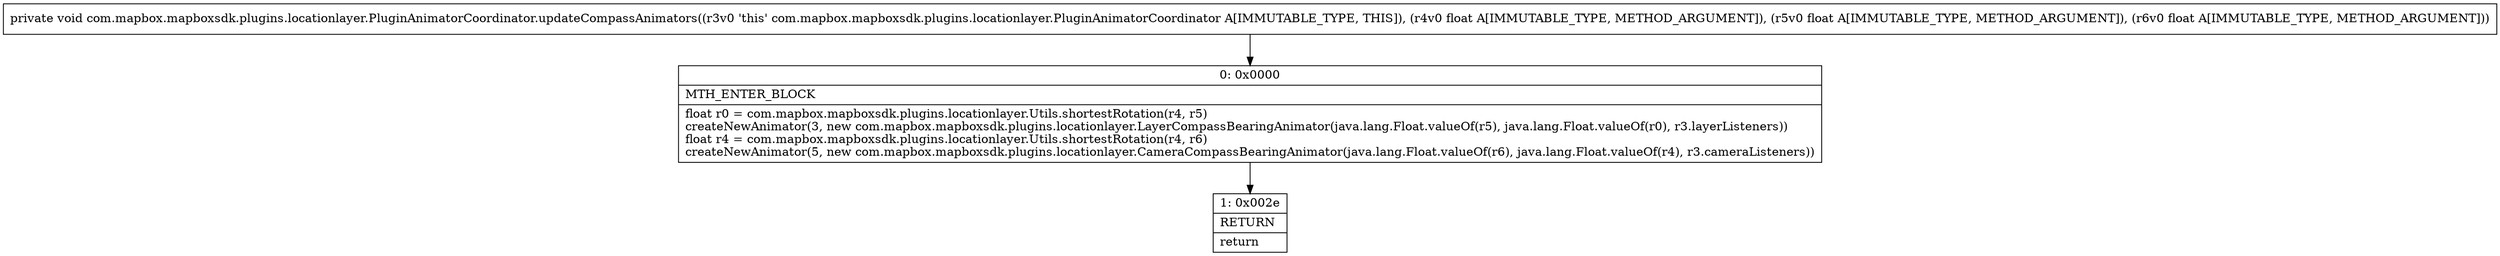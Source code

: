 digraph "CFG forcom.mapbox.mapboxsdk.plugins.locationlayer.PluginAnimatorCoordinator.updateCompassAnimators(FFF)V" {
Node_0 [shape=record,label="{0\:\ 0x0000|MTH_ENTER_BLOCK\l|float r0 = com.mapbox.mapboxsdk.plugins.locationlayer.Utils.shortestRotation(r4, r5)\lcreateNewAnimator(3, new com.mapbox.mapboxsdk.plugins.locationlayer.LayerCompassBearingAnimator(java.lang.Float.valueOf(r5), java.lang.Float.valueOf(r0), r3.layerListeners))\lfloat r4 = com.mapbox.mapboxsdk.plugins.locationlayer.Utils.shortestRotation(r4, r6)\lcreateNewAnimator(5, new com.mapbox.mapboxsdk.plugins.locationlayer.CameraCompassBearingAnimator(java.lang.Float.valueOf(r6), java.lang.Float.valueOf(r4), r3.cameraListeners))\l}"];
Node_1 [shape=record,label="{1\:\ 0x002e|RETURN\l|return\l}"];
MethodNode[shape=record,label="{private void com.mapbox.mapboxsdk.plugins.locationlayer.PluginAnimatorCoordinator.updateCompassAnimators((r3v0 'this' com.mapbox.mapboxsdk.plugins.locationlayer.PluginAnimatorCoordinator A[IMMUTABLE_TYPE, THIS]), (r4v0 float A[IMMUTABLE_TYPE, METHOD_ARGUMENT]), (r5v0 float A[IMMUTABLE_TYPE, METHOD_ARGUMENT]), (r6v0 float A[IMMUTABLE_TYPE, METHOD_ARGUMENT])) }"];
MethodNode -> Node_0;
Node_0 -> Node_1;
}


